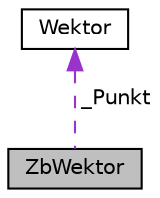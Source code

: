 digraph "ZbWektor"
{
  edge [fontname="Helvetica",fontsize="10",labelfontname="Helvetica",labelfontsize="10"];
  node [fontname="Helvetica",fontsize="10",shape=record];
  Node1 [label="ZbWektor",height=0.2,width=0.4,color="black", fillcolor="grey75", style="filled", fontcolor="black"];
  Node2 -> Node1 [dir="back",color="darkorchid3",fontsize="10",style="dashed",label=" _Punkt" ,fontname="Helvetica"];
  Node2 [label="Wektor",height=0.2,width=0.4,color="black", fillcolor="white", style="filled",URL="$class_wektor.html"];
}
